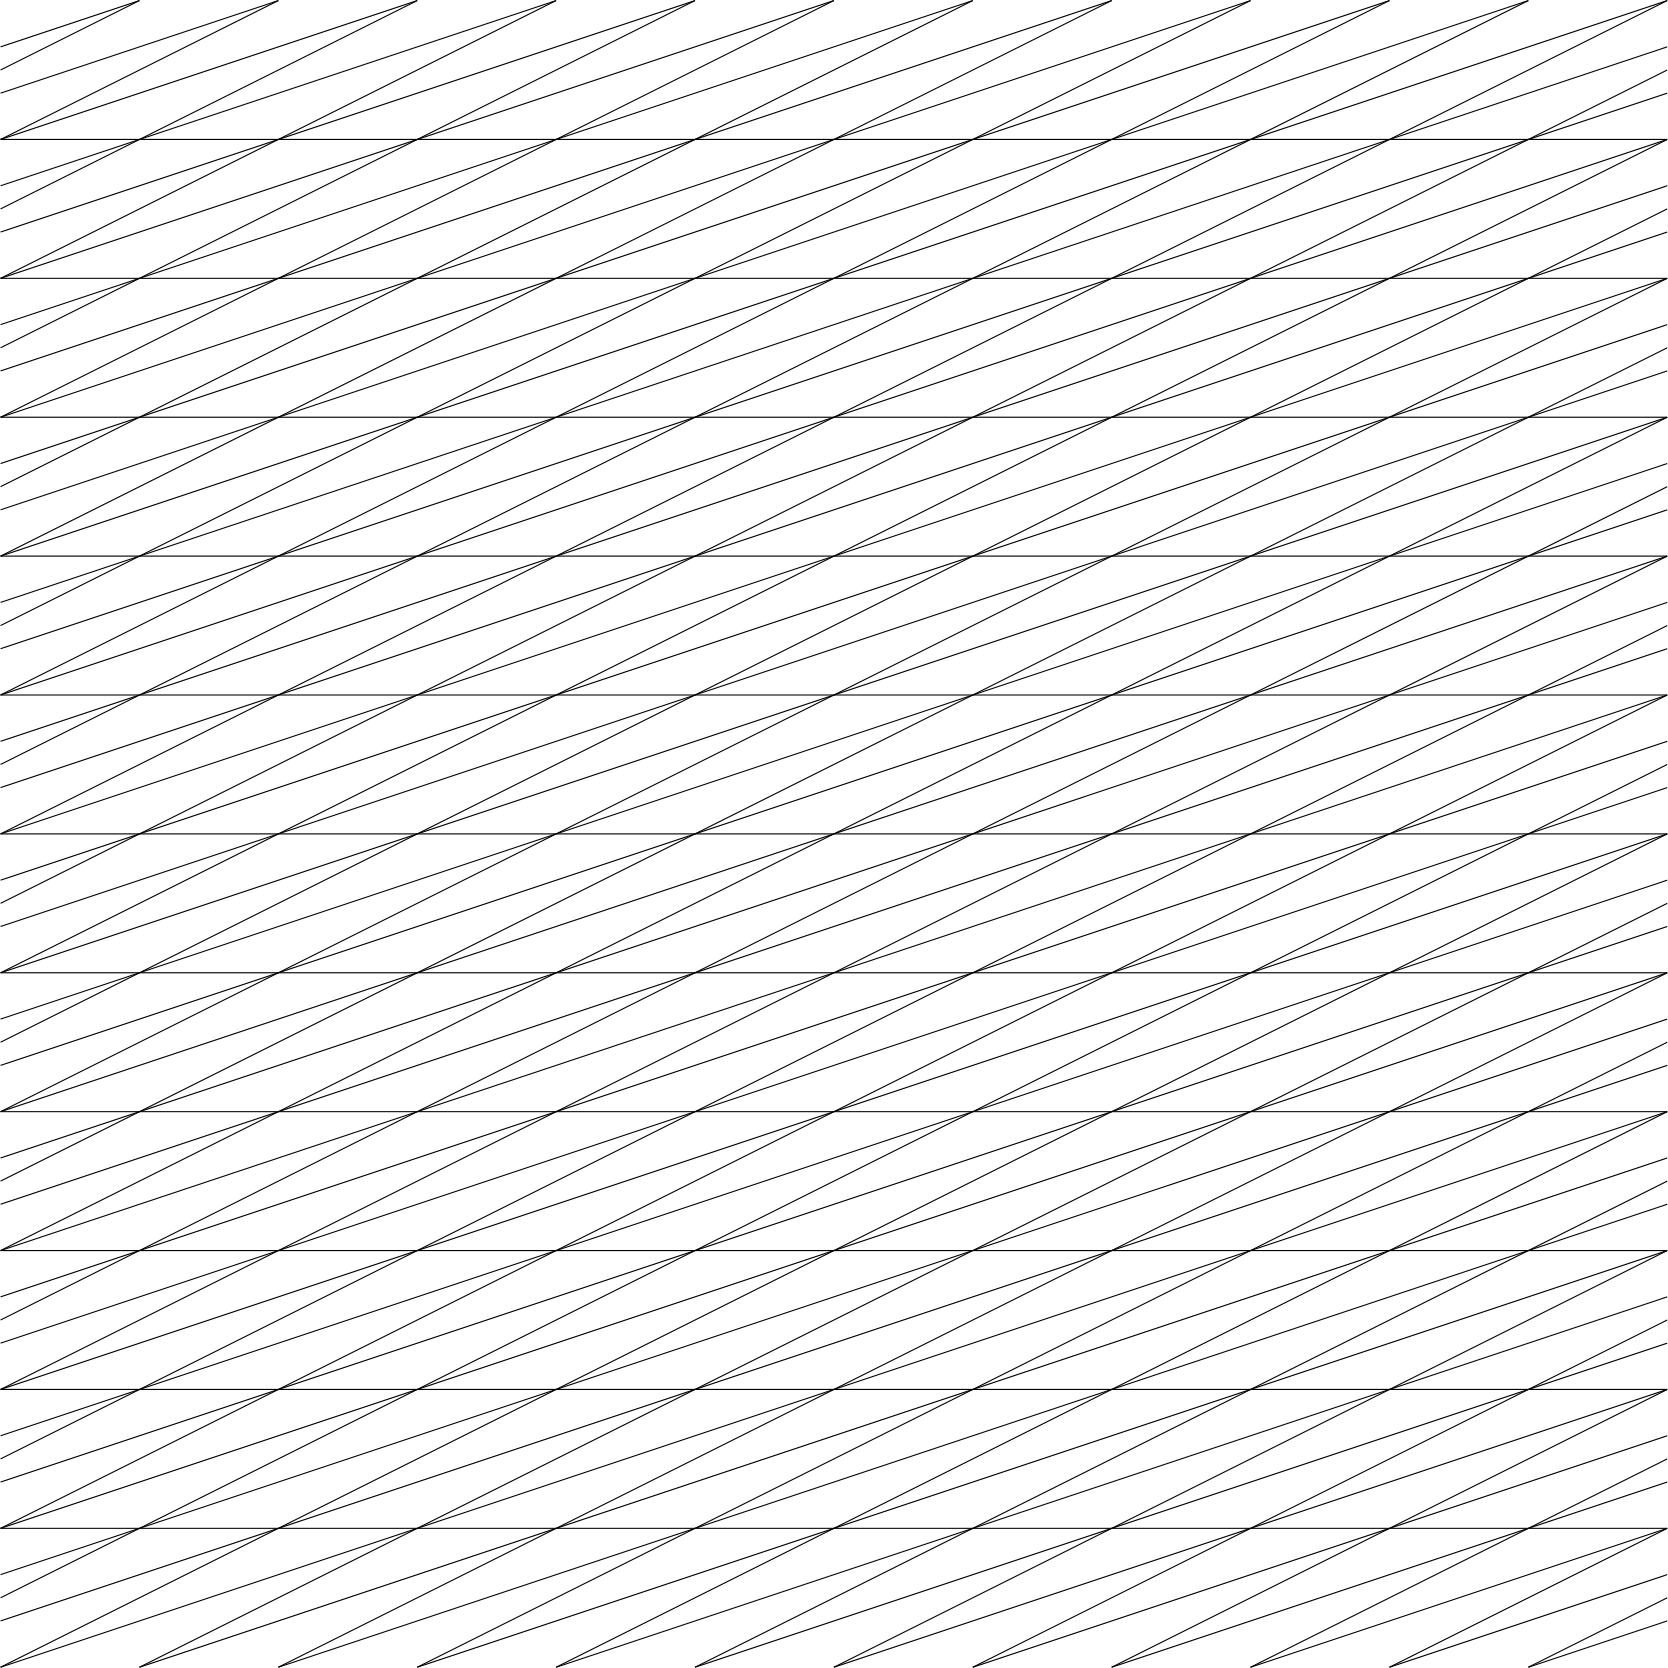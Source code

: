 <?xml version="1.0" ?>
<ipe version="70218" creator="Ipe 7.2.28">
  

  <info created="D:20240203125927" modified="D:20240203125927"/>
  

  <ipestyle name="basic">
    

    <symbol name="arrow/arc(spx)">
      

      <path stroke="sym-stroke" fill="sym-stroke" pen="sym-pen">
0 0 m
-1 0.333 l
-1 -0.333 l
h
</path>
      

    </symbol>
    

    <symbol name="arrow/farc(spx)">
      

      <path stroke="sym-stroke" fill="white" pen="sym-pen">
0 0 m
-1 0.333 l
-1 -0.333 l
h
</path>
      

    </symbol>
    

    <symbol name="arrow/ptarc(spx)">
      

      <path stroke="sym-stroke" fill="sym-stroke" pen="sym-pen">
0 0 m
-1 0.333 l
-0.8 0 l
-1 -0.333 l
h
</path>
      

    </symbol>
    

    <symbol name="arrow/fptarc(spx)">
      

      <path stroke="sym-stroke" fill="white" pen="sym-pen">
0 0 m
-1 0.333 l
-0.8 0 l
-1 -0.333 l
h
</path>
      

    </symbol>
    

    <symbol name="mark/circle(sx)" transformations="translations">
      

      <path fill="sym-stroke">
0.6 0 0 0.6 0 0 e
0.4 0 0 0.4 0 0 e
</path>
      

    </symbol>
    

    <symbol name="mark/disk(sx)" transformations="translations">
      

      <path fill="sym-stroke">
0.6 0 0 0.6 0 0 e
</path>
      

    </symbol>
    

    <symbol name="mark/fdisk(sfx)" transformations="translations">
      

      <group>
        

        <path fill="sym-fill">
0.5 0 0 0.5 0 0 e
</path>
        

        <path fill="sym-stroke" fillrule="eofill">
0.6 0 0 0.6 0 0 e
0.4 0 0 0.4 0 0 e
</path>
        

      </group>
      

    </symbol>
    

    <symbol name="mark/box(sx)" transformations="translations">
      

      <path fill="sym-stroke" fillrule="eofill">
-0.6 -0.6 m
0.6 -0.6 l
0.6 0.6 l
-0.6 0.6 l
h
-0.4 -0.4 m
0.4 -0.4 l
0.4 0.4 l
-0.4 0.4 l
h
</path>
      

    </symbol>
    

    <symbol name="mark/square(sx)" transformations="translations">
      

      <path fill="sym-stroke">
-0.6 -0.6 m
0.6 -0.6 l
0.6 0.6 l
-0.6 0.6 l
h
</path>
      

    </symbol>
    

    <symbol name="mark/fsquare(sfx)" transformations="translations">
      

      <group>
        

        <path fill="sym-fill">
-0.5 -0.5 m
0.5 -0.5 l
0.5 0.5 l
-0.5 0.5 l
h
</path>
        

        <path fill="sym-stroke" fillrule="eofill">
-0.6 -0.6 m
0.6 -0.6 l
0.6 0.6 l
-0.6 0.6 l
h
-0.4 -0.4 m
0.4 -0.4 l
0.4 0.4 l
-0.4 0.4 l
h
</path>
        

      </group>
      

    </symbol>
    

    <symbol name="mark/cross(sx)" transformations="translations">
      

      <group>
        

        <path fill="sym-stroke">
-0.43 -0.57 m
0.57 0.43 l
0.43 0.57 l
-0.57 -0.43 l
h
</path>
        

        <path fill="sym-stroke">
-0.43 0.57 m
0.57 -0.43 l
0.43 -0.57 l
-0.57 0.43 l
h
</path>
        

      </group>
      

    </symbol>
    

    <symbol name="arrow/fnormal(spx)">
      

      <path stroke="sym-stroke" fill="white" pen="sym-pen">
0 0 m
-1 0.333 l
-1 -0.333 l
h
</path>
      

    </symbol>
    

    <symbol name="arrow/pointed(spx)">
      

      <path stroke="sym-stroke" fill="sym-stroke" pen="sym-pen">
0 0 m
-1 0.333 l
-0.8 0 l
-1 -0.333 l
h
</path>
      

    </symbol>
    

    <symbol name="arrow/fpointed(spx)">
      

      <path stroke="sym-stroke" fill="white" pen="sym-pen">
0 0 m
-1 0.333 l
-0.8 0 l
-1 -0.333 l
h
</path>
      

    </symbol>
    

    <symbol name="arrow/linear(spx)">
      

      <path stroke="sym-stroke" pen="sym-pen">
-1 0.333 m
0 0 l
-1 -0.333 l
</path>
      

    </symbol>
    

    <symbol name="arrow/fdouble(spx)">
      

      <path stroke="sym-stroke" fill="white" pen="sym-pen">
0 0 m
-1 0.333 l
-1 -0.333 l
h
-1 0 m
-2 0.333 l
-2 -0.333 l
h
</path>
      

    </symbol>
    

    <symbol name="arrow/double(spx)">
      

      <path stroke="sym-stroke" fill="sym-stroke" pen="sym-pen">
0 0 m
-1 0.333 l
-1 -0.333 l
h
-1 0 m
-2 0.333 l
-2 -0.333 l
h
</path>
      

    </symbol>
    

    <symbol name="arrow/mid-normal(spx)">
      

      <path stroke="sym-stroke" fill="sym-stroke" pen="sym-pen">
0.5 0 m
-0.5 0.333 l
-0.5 -0.333 l
h
</path>
      

    </symbol>
    

    <symbol name="arrow/mid-fnormal(spx)">
      

      <path stroke="sym-stroke" fill="white" pen="sym-pen">
0.5 0 m
-0.5 0.333 l
-0.5 -0.333 l
h
</path>
      

    </symbol>
    

    <symbol name="arrow/mid-pointed(spx)">
      

      <path stroke="sym-stroke" fill="sym-stroke" pen="sym-pen">
0.5 0 m
-0.5 0.333 l
-0.3 0 l
-0.5 -0.333 l
h
</path>
      

    </symbol>
    

    <symbol name="arrow/mid-fpointed(spx)">
      

      <path stroke="sym-stroke" fill="white" pen="sym-pen">
0.5 0 m
-0.5 0.333 l
-0.3 0 l
-0.5 -0.333 l
h
</path>
      

    </symbol>
    

    <symbol name="arrow/mid-double(spx)">
      

      <path stroke="sym-stroke" fill="sym-stroke" pen="sym-pen">
1 0 m
0 0.333 l
0 -0.333 l
h
0 0 m
-1 0.333 l
-1 -0.333 l
h
</path>
      

    </symbol>
    

    <symbol name="arrow/mid-fdouble(spx)">
      

      <path stroke="sym-stroke" fill="white" pen="sym-pen">
1 0 m
0 0.333 l
0 -0.333 l
h
0 0 m
-1 0.333 l
-1 -0.333 l
h
</path>
      

    </symbol>
    

    <anglesize name="22.5 deg" value="22.5"/>
    

    <anglesize name="30 deg" value="30"/>
    

    <anglesize name="45 deg" value="45"/>
    

    <anglesize name="60 deg" value="60"/>
    

    <anglesize name="90 deg" value="90"/>
    

    <arrowsize name="large" value="10"/>
    

    <arrowsize name="small" value="5"/>
    

    <arrowsize name="tiny" value="3"/>
    

    <color name="blue" value="0 0 1"/>
    

    <color name="brown" value="0.647 0.165 0.165"/>
    

    <color name="darkblue" value="0 0 0.545"/>
    

    <color name="darkcyan" value="0 0.545 0.545"/>
    

    <color name="darkgray" value="0.663"/>
    

    <color name="darkgreen" value="0 0.392 0"/>
    

    <color name="darkmagenta" value="0.545 0 0.545"/>
    

    <color name="darkorange" value="1 0.549 0"/>
    

    <color name="darkred" value="0.545 0 0"/>
    

    <color name="gold" value="1 0.843 0"/>
    

    <color name="gray" value="0.745"/>
    

    <color name="green" value="0 1 0"/>
    

    <color name="lightblue" value="0.678 0.847 0.902"/>
    

    <color name="lightcyan" value="0.878 1 1"/>
    

    <color name="lightgray" value="0.827"/>
    

    <color name="lightgreen" value="0.565 0.933 0.565"/>
    

    <color name="lightyellow" value="1 1 0.878"/>
    

    <color name="navy" value="0 0 0.502"/>
    

    <color name="orange" value="1 0.647 0"/>
    

    <color name="pink" value="1 0.753 0.796"/>
    

    <color name="purple" value="0.627 0.125 0.941"/>
    

    <color name="red" value="1 0 0"/>
    

    <color name="seagreen" value="0.18 0.545 0.341"/>
    

    <color name="turquoise" value="0.251 0.878 0.816"/>
    

    <color name="violet" value="0.933 0.51 0.933"/>
    

    <color name="yellow" value="1 1 0"/>
    

    <dashstyle name="dash dot dotted" value="[4 2 1 2 1 2] 0"/>
    

    <dashstyle name="dash dotted" value="[4 2 1 2] 0"/>
    

    <dashstyle name="dashed" value="[4] 0"/>
    

    <dashstyle name="dotted" value="[1 3] 0"/>
    

    <gridsize name="10 pts (~3.5 mm)" value="10"/>
    

    <gridsize name="14 pts (~5 mm)" value="14"/>
    

    <gridsize name="16 pts (~6 mm)" value="16"/>
    

    <gridsize name="20 pts (~7 mm)" value="20"/>
    

    <gridsize name="28 pts (~10 mm)" value="28"/>
    

    <gridsize name="32 pts (~12 mm)" value="32"/>
    

    <gridsize name="4 pts" value="4"/>
    

    <gridsize name="56 pts (~20 mm)" value="56"/>
    

    <gridsize name="8 pts (~3 mm)" value="8"/>
    

    <opacity name="10%" value="0.1"/>
    

    <opacity name="30%" value="0.3"/>
    

    <opacity name="50%" value="0.5"/>
    

    <opacity name="75%" value="0.75"/>
    

    <pen name="fat" value="1.2"/>
    

    <pen name="heavier" value="0.8"/>
    

    <pen name="ultrafat" value="2"/>
    

    <symbolsize name="large" value="5"/>
    

    <symbolsize name="small" value="2"/>
    

    <symbolsize name="tiny" value="1.1"/>
    

    <textsize name="Huge" value="\Huge"/>
    

    <textsize name="LARGE" value="\LARGE"/>
    

    <textsize name="Large" value="\Large"/>
    

    <textsize name="footnote" value="\footnotesize"/>
    

    <textsize name="huge" value="\huge"/>
    

    <textsize name="large" value="\large"/>
    

    <textsize name="script" value="\scriptsize"/>
    

    <textsize name="small" value="\small"/>
    

    <textsize name="tiny" value="\tiny"/>
    

    <textstyle name="center" begin="\begin{center}" end="\end{center}"/>
    

    <textstyle name="item" begin="\begin{itemize}\item{}" end="\end{itemize}"/>
    

    <textstyle name="itemize" begin="\begin{itemize}" end="\end{itemize}"/>
    

    <tiling name="falling" angle="-60" step="4" width="1"/>
    

    <tiling name="rising" angle="30" step="4" width="1"/>
    

    <preamble>area = 1</preamble>
    <layout paper="600 600" origin="0 0" frame="600 600"/>
  </ipestyle>
  

  <page>
    <layer name="bundle_0"/>
    <layer name="bundle_1"/>
    <layer name="bundle_2"/>
    <path layer="bundle_0">0.0 50.0 m 600.0 50.0 l</path>
    <path layer="bundle_0">0.0 100.0 m 600.0 100.0 l</path>
    <path layer="bundle_0">0.0 150.0 m 600.0 150.0 l</path>
    <path layer="bundle_0">0.0 200.0 m 600.0 200.0 l</path>
    <path layer="bundle_0">0.0 250.0 m 600.0 250.0 l</path>
    <path layer="bundle_0">0.0 300.0 m 600.0 300.0 l</path>
    <path layer="bundle_0">0.0 350.0 m 600.0 350.0 l</path>
    <path layer="bundle_0">0.0 400.0 m 600.0 400.0 l</path>
    <path layer="bundle_0">0.0 450.0 m 600.0 450.0 l</path>
    <path layer="bundle_0">0.0 500.0 m 600.0 500.0 l</path>
    <path layer="bundle_0">0.0 550.0 m 600.0 550.0 l</path>
    <path layer="bundle_1">0.0 583.3333333333334 m 50.0 600.0 l</path>
    <path layer="bundle_1">0.0 566.6666666666666 m 100.0 600.0 l</path>
    <path layer="bundle_1">0.0 550.0 m 150.0 600.0 l</path>
    <path layer="bundle_1">0.0 533.3333333333334 m 200.0 600.0 l</path>
    <path layer="bundle_1">0.0 516.6666666666666 m 250.0 600.0 l</path>
    <path layer="bundle_1">0.0 500.0 m 300.0 600.0 l</path>
    <path layer="bundle_1">0.0 483.3333333333333 m 350.0 600.0 l</path>
    <path layer="bundle_1">0.0 466.6666666666667 m 400.0 600.0 l</path>
    <path layer="bundle_1">0.0 450.0 m 450.0 600.0 l</path>
    <path layer="bundle_1">0.0 433.3333333333333 m 500.0 600.0 l</path>
    <path layer="bundle_1">0.0 416.6666666666667 m 550.0 600.0 l</path>
    <path layer="bundle_1">0.0 400.0 m 600.0 600.0 l</path>
    <path layer="bundle_1">0.0 383.3333333333333 m 600.0 583.3333333333334 l</path>
    <path layer="bundle_1">0.0 366.6666666666667 m 600.0 566.6666666666666 l</path>
    <path layer="bundle_1">0.0 350.0 m 600.0 550.0 l</path>
    <path layer="bundle_1">0.0 333.3333333333333 m 600.0 533.3333333333334 l</path>
    <path layer="bundle_1">0.0 316.6666666666667 m 600.0 516.6666666666666 l</path>
    <path layer="bundle_1">0.0 300.0 m 600.0 500.0 l</path>
    <path layer="bundle_1">0.0 283.3333333333333 m 600.0 483.3333333333333 l</path>
    <path layer="bundle_1">0.0 266.6666666666667 m 600.0 466.6666666666667 l</path>
    <path layer="bundle_1">0.0 250.0 m 600.0 450.0 l</path>
    <path layer="bundle_1">0.0 233.33333333333334 m 600.0 433.3333333333333 l</path>
    <path layer="bundle_1">0.0 216.66666666666666 m 600.0 416.6666666666667 l</path>
    <path layer="bundle_1">0.0 200.0 m 600.0 400.0 l</path>
    <path layer="bundle_1">0.0 183.33333333333334 m 600.0 383.3333333333333 l</path>
    <path layer="bundle_1">0.0 166.66666666666666 m 600.0 366.6666666666667 l</path>
    <path layer="bundle_1">0.0 150.0 m 600.0 350.0 l</path>
    <path layer="bundle_1">0.0 133.33333333333334 m 600.0 333.3333333333333 l</path>
    <path layer="bundle_1">0.0 116.66666666666667 m 600.0 316.6666666666667 l</path>
    <path layer="bundle_1">0.0 100.0 m 600.0 300.0 l</path>
    <path layer="bundle_1">0.0 83.33333333333333 m 600.0 283.3333333333333 l</path>
    <path layer="bundle_1">0.0 66.66666666666667 m 600.0 266.6666666666667 l</path>
    <path layer="bundle_1">0.0 50.0 m 600.0 250.0 l</path>
    <path layer="bundle_1">0.0 33.333333333333336 m 600.0 233.33333333333334 l</path>
    <path layer="bundle_1">0.0 16.666666666666668 m 600.0 216.66666666666666 l</path>
    <path layer="bundle_1">0.0 0.0 m 600.0 200.0 l</path>
    <path layer="bundle_1">50.0 0.0 m 600.0 183.33333333333334 l</path>
    <path layer="bundle_1">100.0 0.0 m 600.0 166.66666666666666 l</path>
    <path layer="bundle_1">150.0 0.0 m 600.0 150.0 l</path>
    <path layer="bundle_1">200.0 0.0 m 600.0 133.33333333333334 l</path>
    <path layer="bundle_1">250.0 0.0 m 600.0 116.66666666666667 l</path>
    <path layer="bundle_1">300.0 0.0 m 600.0 100.0 l</path>
    <path layer="bundle_1">350.0 0.0 m 600.0 83.33333333333333 l</path>
    <path layer="bundle_1">400.0 0.0 m 600.0 66.66666666666667 l</path>
    <path layer="bundle_1">450.0 0.0 m 600.0 50.0 l</path>
    <path layer="bundle_1">500.0 0.0 m 600.0 33.333333333333336 l</path>
    <path layer="bundle_1">550.0 0.0 m 600.0 16.666666666666668 l</path>
    <path layer="bundle_2">0.0 575.0 m 50.0 600.0 l</path>
    <path layer="bundle_2">0.0 550.0 m 100.0 600.0 l</path>
    <path layer="bundle_2">0.0 525.0 m 150.0 600.0 l</path>
    <path layer="bundle_2">0.0 500.0 m 200.0 600.0 l</path>
    <path layer="bundle_2">0.0 475.0 m 250.0 600.0 l</path>
    <path layer="bundle_2">0.0 450.0 m 300.0 600.0 l</path>
    <path layer="bundle_2">0.0 425.0 m 350.0 600.0 l</path>
    <path layer="bundle_2">0.0 400.0 m 400.0 600.0 l</path>
    <path layer="bundle_2">0.0 375.0 m 450.0 600.0 l</path>
    <path layer="bundle_2">0.0 350.0 m 500.0 600.0 l</path>
    <path layer="bundle_2">0.0 325.0 m 550.0 600.0 l</path>
    <path layer="bundle_2">0.0 300.0 m 600.0 600.0 l</path>
    <path layer="bundle_2">0.0 275.0 m 600.0 575.0 l</path>
    <path layer="bundle_2">0.0 250.0 m 600.0 550.0 l</path>
    <path layer="bundle_2">0.0 225.0 m 600.0 525.0 l</path>
    <path layer="bundle_2">0.0 200.0 m 600.0 500.0 l</path>
    <path layer="bundle_2">0.0 175.0 m 600.0 475.0 l</path>
    <path layer="bundle_2">0.0 150.0 m 600.0 450.0 l</path>
    <path layer="bundle_2">0.0 125.0 m 600.0 425.0 l</path>
    <path layer="bundle_2">0.0 100.0 m 600.0 400.0 l</path>
    <path layer="bundle_2">0.0 75.0 m 600.0 375.0 l</path>
    <path layer="bundle_2">0.0 50.0 m 600.0 350.0 l</path>
    <path layer="bundle_2">0.0 25.0 m 600.0 325.0 l</path>
    <path layer="bundle_2">0.0 0.0 m 600.0 300.0 l</path>
    <path layer="bundle_2">50.0 0.0 m 600.0 275.0 l</path>
    <path layer="bundle_2">100.0 0.0 m 600.0 250.0 l</path>
    <path layer="bundle_2">150.0 0.0 m 600.0 225.0 l</path>
    <path layer="bundle_2">200.0 0.0 m 600.0 200.0 l</path>
    <path layer="bundle_2">250.0 0.0 m 600.0 175.0 l</path>
    <path layer="bundle_2">300.0 0.0 m 600.0 150.0 l</path>
    <path layer="bundle_2">350.0 0.0 m 600.0 125.0 l</path>
    <path layer="bundle_2">400.0 0.0 m 600.0 100.0 l</path>
    <path layer="bundle_2">450.0 0.0 m 600.0 75.0 l</path>
    <path layer="bundle_2">500.0 0.0 m 600.0 50.0 l</path>
    <path layer="bundle_2">550.0 0.0 m 600.0 25.0 l</path>
  </page>
</ipe>
